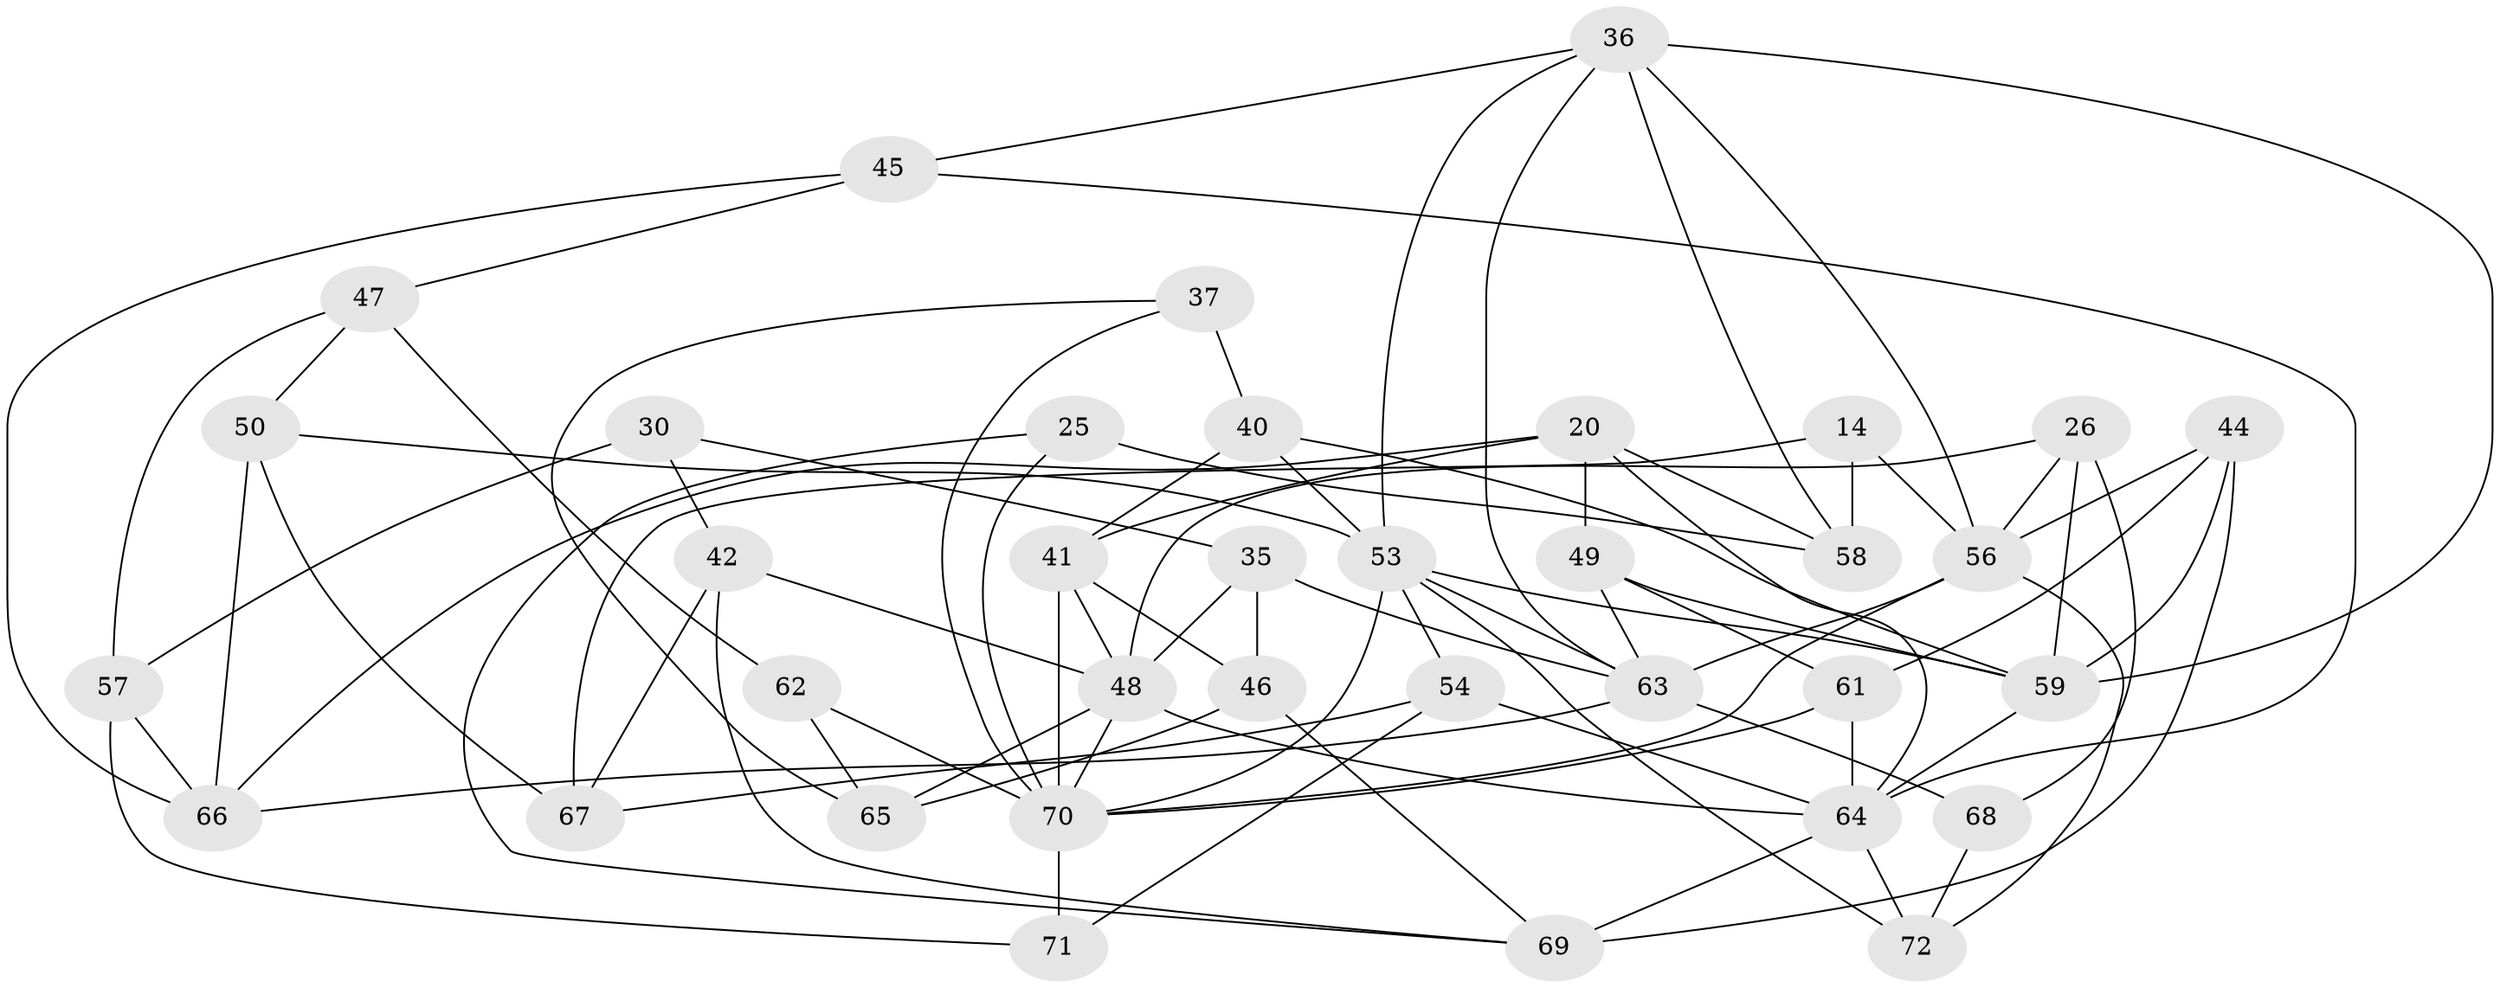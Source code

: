// original degree distribution, {4: 1.0}
// Generated by graph-tools (version 1.1) at 2025/58/03/09/25 04:58:19]
// undirected, 36 vertices, 84 edges
graph export_dot {
graph [start="1"]
  node [color=gray90,style=filled];
  14;
  20 [super="+12"];
  25;
  26 [super="+13"];
  30;
  35 [super="+8"];
  36 [super="+33"];
  37;
  40 [super="+15"];
  41 [super="+7"];
  42;
  44 [super="+21"];
  45;
  46;
  47;
  48 [super="+2+9"];
  49;
  50;
  53 [super="+31+52"];
  54;
  56 [super="+1+34+4"];
  57 [super="+6"];
  58 [super="+38"];
  59 [super="+3+28"];
  61;
  62 [super="+55"];
  63 [super="+24+17"];
  64 [super="+51"];
  65;
  66 [super="+23"];
  67;
  68;
  69 [super="+19"];
  70 [super="+32+43+39+60"];
  71;
  72 [super="+22"];
  14 -- 58 [weight=2];
  14 -- 67;
  14 -- 56;
  20 -- 58;
  20 -- 41 [weight=2];
  20 -- 66;
  20 -- 49;
  20 -- 64;
  25 -- 58 [weight=2];
  25 -- 69;
  25 -- 70;
  26 -- 48;
  26 -- 59 [weight=2];
  26 -- 68 [weight=2];
  26 -- 56;
  30 -- 42;
  30 -- 35;
  30 -- 57 [weight=2];
  35 -- 46;
  35 -- 48 [weight=2];
  35 -- 63 [weight=2];
  36 -- 58;
  36 -- 59;
  36 -- 63;
  36 -- 56;
  36 -- 53;
  36 -- 45;
  37 -- 40 [weight=2];
  37 -- 65;
  37 -- 70;
  40 -- 53 [weight=2];
  40 -- 59;
  40 -- 41;
  41 -- 46;
  41 -- 48;
  41 -- 70;
  42 -- 69;
  42 -- 67;
  42 -- 48;
  44 -- 61;
  44 -- 59;
  44 -- 56 [weight=2];
  44 -- 69 [weight=2];
  45 -- 47;
  45 -- 64;
  45 -- 66;
  46 -- 65;
  46 -- 69;
  47 -- 57;
  47 -- 62;
  47 -- 50;
  48 -- 65;
  48 -- 64;
  48 -- 70;
  49 -- 61;
  49 -- 59;
  49 -- 63;
  50 -- 66;
  50 -- 67;
  50 -- 53;
  53 -- 63 [weight=2];
  53 -- 72 [weight=2];
  53 -- 54;
  53 -- 70 [weight=4];
  53 -- 59;
  54 -- 67;
  54 -- 71;
  54 -- 64;
  56 -- 72 [weight=2];
  56 -- 63 [weight=2];
  56 -- 70;
  57 -- 71;
  57 -- 66 [weight=2];
  59 -- 64;
  61 -- 64;
  61 -- 70;
  62 -- 70 [weight=4];
  62 -- 65;
  63 -- 68;
  63 -- 66;
  64 -- 72;
  64 -- 69;
  68 -- 72;
  70 -- 71 [weight=2];
}
